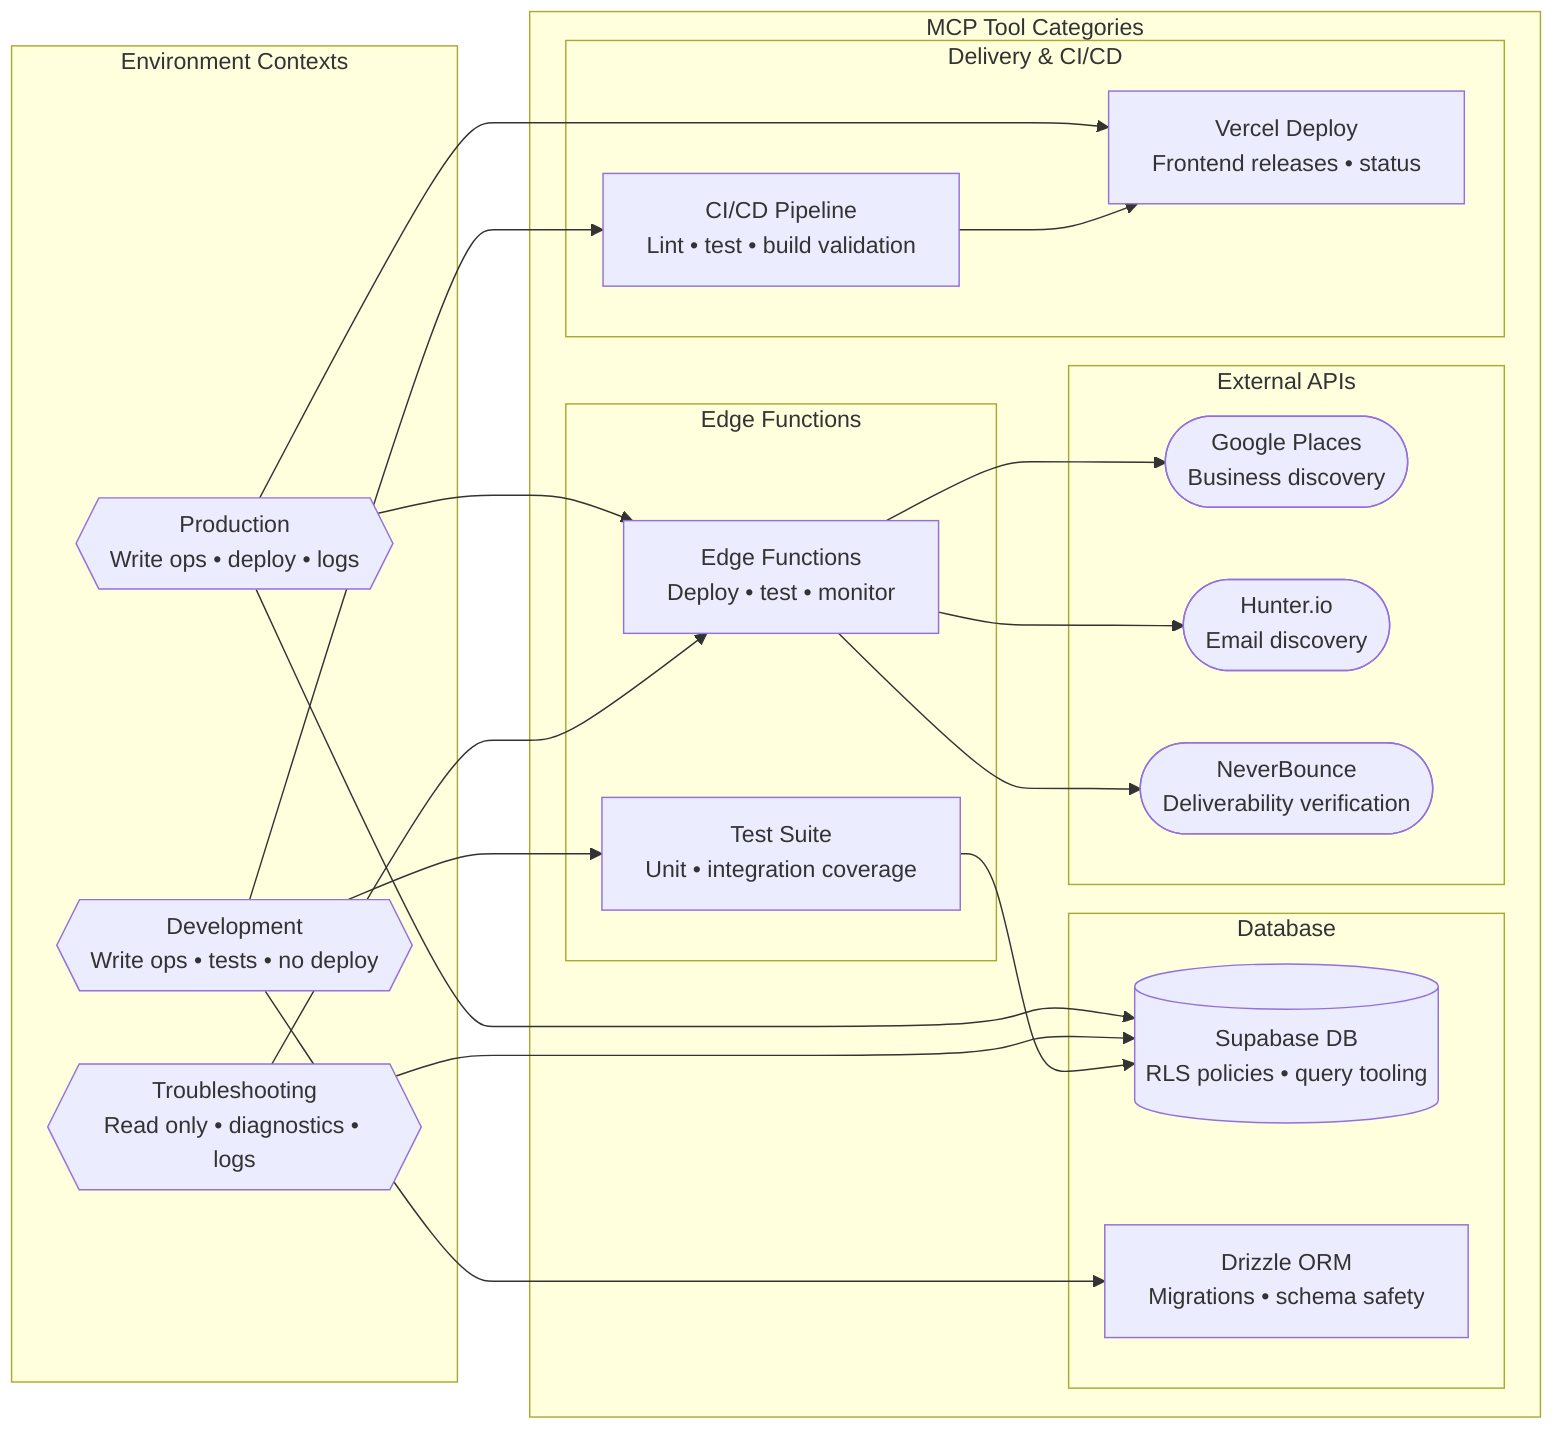 %%{init: { 'config': 'docs/shared/mermaid/config/mermaid.config.json', 'flowchart': { 'elk': { 'elk.direction': 'RIGHT' } } }}%%
%% index: [docs/tooling/end-state/index.md] %%
flowchart LR
    subgraph Environments["Environment Contexts"]
        Production{{"Production\nWrite ops • deploy • logs"}}
        Development{{"Development\nWrite ops • tests • no deploy"}}
        Troubleshooting{{"Troubleshooting\nRead only • diagnostics • logs"}}
    end

    subgraph MCP_Tools["MCP Tool Categories"]
        subgraph Database["Database"]
            SupabaseDB[("Supabase DB\nRLS policies • query tooling")]
            DrizzleORM["Drizzle ORM\nMigrations • schema safety"]
        end

        subgraph Functions["Edge Functions"]
            EdgeFunctions["Edge Functions\nDeploy • test • monitor"]
            TestSuite["Test Suite\nUnit • integration coverage"]
        end

        subgraph External_APIs["External APIs"]
            GooglePlaces(["Google Places\nBusiness discovery"])
            HunterIO(["Hunter.io\nEmail discovery"])
            NeverBounce(["NeverBounce\nDeliverability verification"])
        end

        subgraph DevOps["Delivery & CI/CD"]
            CICDPipeline["CI/CD Pipeline\nLint • test • build validation"]
            VercelDeploy["Vercel Deploy\nFrontend releases • status"]
        end
    end

    Production --> SupabaseDB
    Production --> EdgeFunctions
    Production --> VercelDeploy

    Development --> DrizzleORM
    Development --> TestSuite
    Development --> CICDPipeline

    Troubleshooting --> SupabaseDB
    Troubleshooting --> EdgeFunctions

    EdgeFunctions --> GooglePlaces
    EdgeFunctions --> HunterIO
    EdgeFunctions --> NeverBounce
    TestSuite --> SupabaseDB
    CICDPipeline --> VercelDeploy